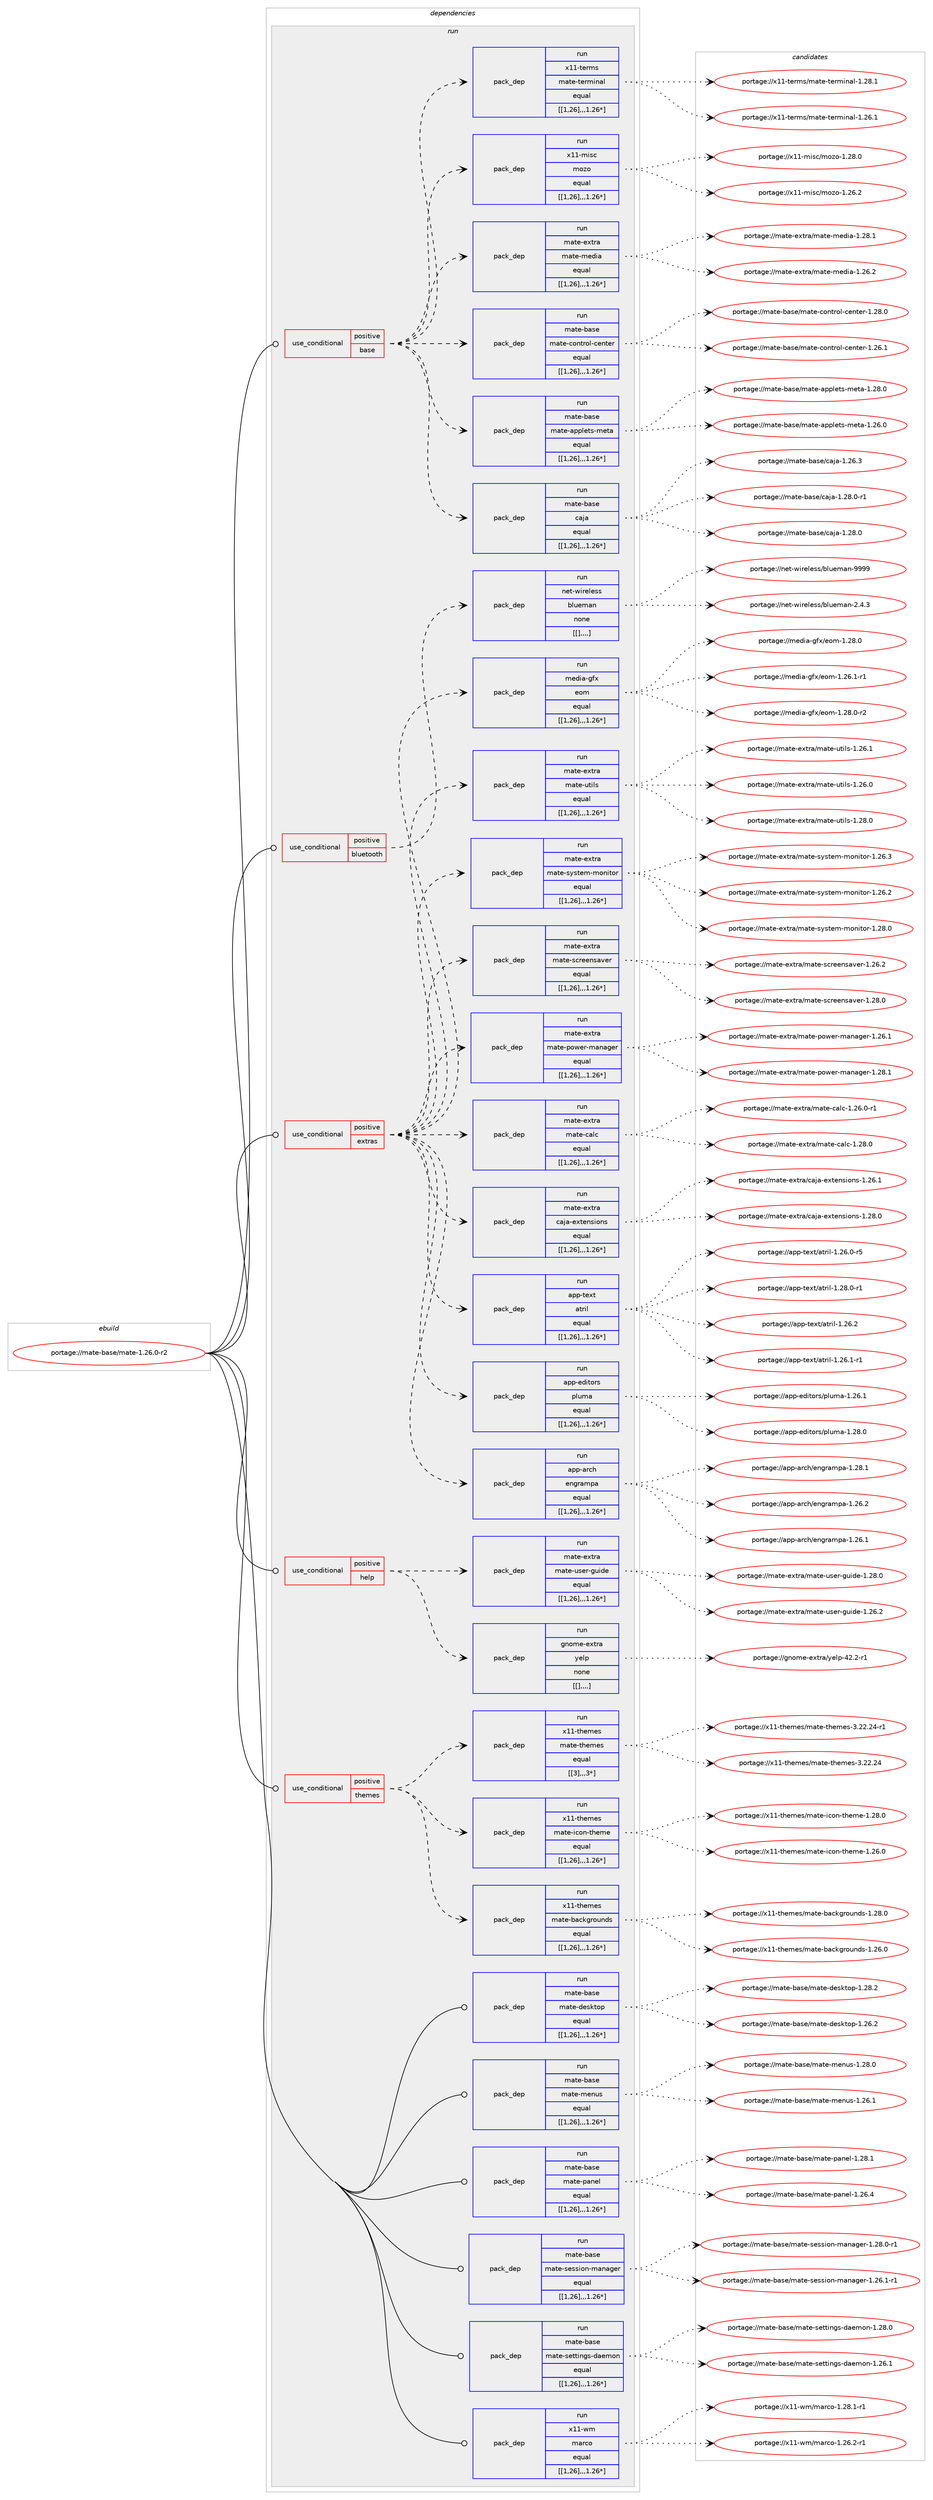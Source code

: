digraph prolog {

# *************
# Graph options
# *************

newrank=true;
concentrate=true;
compound=true;
graph [rankdir=LR,fontname=Helvetica,fontsize=10,ranksep=1.5];#, ranksep=2.5, nodesep=0.2];
edge  [arrowhead=vee];
node  [fontname=Helvetica,fontsize=10];

# **********
# The ebuild
# **********

subgraph cluster_leftcol {
color=gray;
label=<<i>ebuild</i>>;
id [label="portage://mate-base/mate-1.26.0-r2", color=red, width=4, href="../mate-base/mate-1.26.0-r2.svg"];
}

# ****************
# The dependencies
# ****************

subgraph cluster_midcol {
color=gray;
label=<<i>dependencies</i>>;
subgraph cluster_compile {
fillcolor="#eeeeee";
style=filled;
label=<<i>compile</i>>;
}
subgraph cluster_compileandrun {
fillcolor="#eeeeee";
style=filled;
label=<<i>compile and run</i>>;
}
subgraph cluster_run {
fillcolor="#eeeeee";
style=filled;
label=<<i>run</i>>;
subgraph cond73539 {
dependency295769 [label=<<TABLE BORDER="0" CELLBORDER="1" CELLSPACING="0" CELLPADDING="4"><TR><TD ROWSPAN="3" CELLPADDING="10">use_conditional</TD></TR><TR><TD>positive</TD></TR><TR><TD>base</TD></TR></TABLE>>, shape=none, color=red];
subgraph pack219759 {
dependency295770 [label=<<TABLE BORDER="0" CELLBORDER="1" CELLSPACING="0" CELLPADDING="4" WIDTH="220"><TR><TD ROWSPAN="6" CELLPADDING="30">pack_dep</TD></TR><TR><TD WIDTH="110">run</TD></TR><TR><TD>mate-base</TD></TR><TR><TD>caja</TD></TR><TR><TD>equal</TD></TR><TR><TD>[[1,26],,,1.26*]</TD></TR></TABLE>>, shape=none, color=blue];
}
dependency295769:e -> dependency295770:w [weight=20,style="dashed",arrowhead="vee"];
subgraph pack219760 {
dependency295771 [label=<<TABLE BORDER="0" CELLBORDER="1" CELLSPACING="0" CELLPADDING="4" WIDTH="220"><TR><TD ROWSPAN="6" CELLPADDING="30">pack_dep</TD></TR><TR><TD WIDTH="110">run</TD></TR><TR><TD>mate-base</TD></TR><TR><TD>mate-applets-meta</TD></TR><TR><TD>equal</TD></TR><TR><TD>[[1,26],,,1.26*]</TD></TR></TABLE>>, shape=none, color=blue];
}
dependency295769:e -> dependency295771:w [weight=20,style="dashed",arrowhead="vee"];
subgraph pack219761 {
dependency295772 [label=<<TABLE BORDER="0" CELLBORDER="1" CELLSPACING="0" CELLPADDING="4" WIDTH="220"><TR><TD ROWSPAN="6" CELLPADDING="30">pack_dep</TD></TR><TR><TD WIDTH="110">run</TD></TR><TR><TD>mate-base</TD></TR><TR><TD>mate-control-center</TD></TR><TR><TD>equal</TD></TR><TR><TD>[[1,26],,,1.26*]</TD></TR></TABLE>>, shape=none, color=blue];
}
dependency295769:e -> dependency295772:w [weight=20,style="dashed",arrowhead="vee"];
subgraph pack219762 {
dependency295773 [label=<<TABLE BORDER="0" CELLBORDER="1" CELLSPACING="0" CELLPADDING="4" WIDTH="220"><TR><TD ROWSPAN="6" CELLPADDING="30">pack_dep</TD></TR><TR><TD WIDTH="110">run</TD></TR><TR><TD>mate-extra</TD></TR><TR><TD>mate-media</TD></TR><TR><TD>equal</TD></TR><TR><TD>[[1,26],,,1.26*]</TD></TR></TABLE>>, shape=none, color=blue];
}
dependency295769:e -> dependency295773:w [weight=20,style="dashed",arrowhead="vee"];
subgraph pack219763 {
dependency295774 [label=<<TABLE BORDER="0" CELLBORDER="1" CELLSPACING="0" CELLPADDING="4" WIDTH="220"><TR><TD ROWSPAN="6" CELLPADDING="30">pack_dep</TD></TR><TR><TD WIDTH="110">run</TD></TR><TR><TD>x11-misc</TD></TR><TR><TD>mozo</TD></TR><TR><TD>equal</TD></TR><TR><TD>[[1,26],,,1.26*]</TD></TR></TABLE>>, shape=none, color=blue];
}
dependency295769:e -> dependency295774:w [weight=20,style="dashed",arrowhead="vee"];
subgraph pack219764 {
dependency295775 [label=<<TABLE BORDER="0" CELLBORDER="1" CELLSPACING="0" CELLPADDING="4" WIDTH="220"><TR><TD ROWSPAN="6" CELLPADDING="30">pack_dep</TD></TR><TR><TD WIDTH="110">run</TD></TR><TR><TD>x11-terms</TD></TR><TR><TD>mate-terminal</TD></TR><TR><TD>equal</TD></TR><TR><TD>[[1,26],,,1.26*]</TD></TR></TABLE>>, shape=none, color=blue];
}
dependency295769:e -> dependency295775:w [weight=20,style="dashed",arrowhead="vee"];
}
id:e -> dependency295769:w [weight=20,style="solid",arrowhead="odot"];
subgraph cond73540 {
dependency295776 [label=<<TABLE BORDER="0" CELLBORDER="1" CELLSPACING="0" CELLPADDING="4"><TR><TD ROWSPAN="3" CELLPADDING="10">use_conditional</TD></TR><TR><TD>positive</TD></TR><TR><TD>bluetooth</TD></TR></TABLE>>, shape=none, color=red];
subgraph pack219765 {
dependency295777 [label=<<TABLE BORDER="0" CELLBORDER="1" CELLSPACING="0" CELLPADDING="4" WIDTH="220"><TR><TD ROWSPAN="6" CELLPADDING="30">pack_dep</TD></TR><TR><TD WIDTH="110">run</TD></TR><TR><TD>net-wireless</TD></TR><TR><TD>blueman</TD></TR><TR><TD>none</TD></TR><TR><TD>[[],,,,]</TD></TR></TABLE>>, shape=none, color=blue];
}
dependency295776:e -> dependency295777:w [weight=20,style="dashed",arrowhead="vee"];
}
id:e -> dependency295776:w [weight=20,style="solid",arrowhead="odot"];
subgraph cond73541 {
dependency295778 [label=<<TABLE BORDER="0" CELLBORDER="1" CELLSPACING="0" CELLPADDING="4"><TR><TD ROWSPAN="3" CELLPADDING="10">use_conditional</TD></TR><TR><TD>positive</TD></TR><TR><TD>extras</TD></TR></TABLE>>, shape=none, color=red];
subgraph pack219766 {
dependency295779 [label=<<TABLE BORDER="0" CELLBORDER="1" CELLSPACING="0" CELLPADDING="4" WIDTH="220"><TR><TD ROWSPAN="6" CELLPADDING="30">pack_dep</TD></TR><TR><TD WIDTH="110">run</TD></TR><TR><TD>app-arch</TD></TR><TR><TD>engrampa</TD></TR><TR><TD>equal</TD></TR><TR><TD>[[1,26],,,1.26*]</TD></TR></TABLE>>, shape=none, color=blue];
}
dependency295778:e -> dependency295779:w [weight=20,style="dashed",arrowhead="vee"];
subgraph pack219767 {
dependency295780 [label=<<TABLE BORDER="0" CELLBORDER="1" CELLSPACING="0" CELLPADDING="4" WIDTH="220"><TR><TD ROWSPAN="6" CELLPADDING="30">pack_dep</TD></TR><TR><TD WIDTH="110">run</TD></TR><TR><TD>app-editors</TD></TR><TR><TD>pluma</TD></TR><TR><TD>equal</TD></TR><TR><TD>[[1,26],,,1.26*]</TD></TR></TABLE>>, shape=none, color=blue];
}
dependency295778:e -> dependency295780:w [weight=20,style="dashed",arrowhead="vee"];
subgraph pack219768 {
dependency295781 [label=<<TABLE BORDER="0" CELLBORDER="1" CELLSPACING="0" CELLPADDING="4" WIDTH="220"><TR><TD ROWSPAN="6" CELLPADDING="30">pack_dep</TD></TR><TR><TD WIDTH="110">run</TD></TR><TR><TD>app-text</TD></TR><TR><TD>atril</TD></TR><TR><TD>equal</TD></TR><TR><TD>[[1,26],,,1.26*]</TD></TR></TABLE>>, shape=none, color=blue];
}
dependency295778:e -> dependency295781:w [weight=20,style="dashed",arrowhead="vee"];
subgraph pack219769 {
dependency295782 [label=<<TABLE BORDER="0" CELLBORDER="1" CELLSPACING="0" CELLPADDING="4" WIDTH="220"><TR><TD ROWSPAN="6" CELLPADDING="30">pack_dep</TD></TR><TR><TD WIDTH="110">run</TD></TR><TR><TD>mate-extra</TD></TR><TR><TD>caja-extensions</TD></TR><TR><TD>equal</TD></TR><TR><TD>[[1,26],,,1.26*]</TD></TR></TABLE>>, shape=none, color=blue];
}
dependency295778:e -> dependency295782:w [weight=20,style="dashed",arrowhead="vee"];
subgraph pack219770 {
dependency295783 [label=<<TABLE BORDER="0" CELLBORDER="1" CELLSPACING="0" CELLPADDING="4" WIDTH="220"><TR><TD ROWSPAN="6" CELLPADDING="30">pack_dep</TD></TR><TR><TD WIDTH="110">run</TD></TR><TR><TD>mate-extra</TD></TR><TR><TD>mate-calc</TD></TR><TR><TD>equal</TD></TR><TR><TD>[[1,26],,,1.26*]</TD></TR></TABLE>>, shape=none, color=blue];
}
dependency295778:e -> dependency295783:w [weight=20,style="dashed",arrowhead="vee"];
subgraph pack219771 {
dependency295784 [label=<<TABLE BORDER="0" CELLBORDER="1" CELLSPACING="0" CELLPADDING="4" WIDTH="220"><TR><TD ROWSPAN="6" CELLPADDING="30">pack_dep</TD></TR><TR><TD WIDTH="110">run</TD></TR><TR><TD>mate-extra</TD></TR><TR><TD>mate-power-manager</TD></TR><TR><TD>equal</TD></TR><TR><TD>[[1,26],,,1.26*]</TD></TR></TABLE>>, shape=none, color=blue];
}
dependency295778:e -> dependency295784:w [weight=20,style="dashed",arrowhead="vee"];
subgraph pack219772 {
dependency295785 [label=<<TABLE BORDER="0" CELLBORDER="1" CELLSPACING="0" CELLPADDING="4" WIDTH="220"><TR><TD ROWSPAN="6" CELLPADDING="30">pack_dep</TD></TR><TR><TD WIDTH="110">run</TD></TR><TR><TD>mate-extra</TD></TR><TR><TD>mate-screensaver</TD></TR><TR><TD>equal</TD></TR><TR><TD>[[1,26],,,1.26*]</TD></TR></TABLE>>, shape=none, color=blue];
}
dependency295778:e -> dependency295785:w [weight=20,style="dashed",arrowhead="vee"];
subgraph pack219773 {
dependency295786 [label=<<TABLE BORDER="0" CELLBORDER="1" CELLSPACING="0" CELLPADDING="4" WIDTH="220"><TR><TD ROWSPAN="6" CELLPADDING="30">pack_dep</TD></TR><TR><TD WIDTH="110">run</TD></TR><TR><TD>mate-extra</TD></TR><TR><TD>mate-system-monitor</TD></TR><TR><TD>equal</TD></TR><TR><TD>[[1,26],,,1.26*]</TD></TR></TABLE>>, shape=none, color=blue];
}
dependency295778:e -> dependency295786:w [weight=20,style="dashed",arrowhead="vee"];
subgraph pack219774 {
dependency295787 [label=<<TABLE BORDER="0" CELLBORDER="1" CELLSPACING="0" CELLPADDING="4" WIDTH="220"><TR><TD ROWSPAN="6" CELLPADDING="30">pack_dep</TD></TR><TR><TD WIDTH="110">run</TD></TR><TR><TD>mate-extra</TD></TR><TR><TD>mate-utils</TD></TR><TR><TD>equal</TD></TR><TR><TD>[[1,26],,,1.26*]</TD></TR></TABLE>>, shape=none, color=blue];
}
dependency295778:e -> dependency295787:w [weight=20,style="dashed",arrowhead="vee"];
subgraph pack219775 {
dependency295788 [label=<<TABLE BORDER="0" CELLBORDER="1" CELLSPACING="0" CELLPADDING="4" WIDTH="220"><TR><TD ROWSPAN="6" CELLPADDING="30">pack_dep</TD></TR><TR><TD WIDTH="110">run</TD></TR><TR><TD>media-gfx</TD></TR><TR><TD>eom</TD></TR><TR><TD>equal</TD></TR><TR><TD>[[1,26],,,1.26*]</TD></TR></TABLE>>, shape=none, color=blue];
}
dependency295778:e -> dependency295788:w [weight=20,style="dashed",arrowhead="vee"];
}
id:e -> dependency295778:w [weight=20,style="solid",arrowhead="odot"];
subgraph cond73542 {
dependency295789 [label=<<TABLE BORDER="0" CELLBORDER="1" CELLSPACING="0" CELLPADDING="4"><TR><TD ROWSPAN="3" CELLPADDING="10">use_conditional</TD></TR><TR><TD>positive</TD></TR><TR><TD>help</TD></TR></TABLE>>, shape=none, color=red];
subgraph pack219776 {
dependency295790 [label=<<TABLE BORDER="0" CELLBORDER="1" CELLSPACING="0" CELLPADDING="4" WIDTH="220"><TR><TD ROWSPAN="6" CELLPADDING="30">pack_dep</TD></TR><TR><TD WIDTH="110">run</TD></TR><TR><TD>gnome-extra</TD></TR><TR><TD>yelp</TD></TR><TR><TD>none</TD></TR><TR><TD>[[],,,,]</TD></TR></TABLE>>, shape=none, color=blue];
}
dependency295789:e -> dependency295790:w [weight=20,style="dashed",arrowhead="vee"];
subgraph pack219777 {
dependency295791 [label=<<TABLE BORDER="0" CELLBORDER="1" CELLSPACING="0" CELLPADDING="4" WIDTH="220"><TR><TD ROWSPAN="6" CELLPADDING="30">pack_dep</TD></TR><TR><TD WIDTH="110">run</TD></TR><TR><TD>mate-extra</TD></TR><TR><TD>mate-user-guide</TD></TR><TR><TD>equal</TD></TR><TR><TD>[[1,26],,,1.26*]</TD></TR></TABLE>>, shape=none, color=blue];
}
dependency295789:e -> dependency295791:w [weight=20,style="dashed",arrowhead="vee"];
}
id:e -> dependency295789:w [weight=20,style="solid",arrowhead="odot"];
subgraph cond73543 {
dependency295792 [label=<<TABLE BORDER="0" CELLBORDER="1" CELLSPACING="0" CELLPADDING="4"><TR><TD ROWSPAN="3" CELLPADDING="10">use_conditional</TD></TR><TR><TD>positive</TD></TR><TR><TD>themes</TD></TR></TABLE>>, shape=none, color=red];
subgraph pack219778 {
dependency295793 [label=<<TABLE BORDER="0" CELLBORDER="1" CELLSPACING="0" CELLPADDING="4" WIDTH="220"><TR><TD ROWSPAN="6" CELLPADDING="30">pack_dep</TD></TR><TR><TD WIDTH="110">run</TD></TR><TR><TD>x11-themes</TD></TR><TR><TD>mate-backgrounds</TD></TR><TR><TD>equal</TD></TR><TR><TD>[[1,26],,,1.26*]</TD></TR></TABLE>>, shape=none, color=blue];
}
dependency295792:e -> dependency295793:w [weight=20,style="dashed",arrowhead="vee"];
subgraph pack219779 {
dependency295794 [label=<<TABLE BORDER="0" CELLBORDER="1" CELLSPACING="0" CELLPADDING="4" WIDTH="220"><TR><TD ROWSPAN="6" CELLPADDING="30">pack_dep</TD></TR><TR><TD WIDTH="110">run</TD></TR><TR><TD>x11-themes</TD></TR><TR><TD>mate-icon-theme</TD></TR><TR><TD>equal</TD></TR><TR><TD>[[1,26],,,1.26*]</TD></TR></TABLE>>, shape=none, color=blue];
}
dependency295792:e -> dependency295794:w [weight=20,style="dashed",arrowhead="vee"];
subgraph pack219780 {
dependency295795 [label=<<TABLE BORDER="0" CELLBORDER="1" CELLSPACING="0" CELLPADDING="4" WIDTH="220"><TR><TD ROWSPAN="6" CELLPADDING="30">pack_dep</TD></TR><TR><TD WIDTH="110">run</TD></TR><TR><TD>x11-themes</TD></TR><TR><TD>mate-themes</TD></TR><TR><TD>equal</TD></TR><TR><TD>[[3],,,3*]</TD></TR></TABLE>>, shape=none, color=blue];
}
dependency295792:e -> dependency295795:w [weight=20,style="dashed",arrowhead="vee"];
}
id:e -> dependency295792:w [weight=20,style="solid",arrowhead="odot"];
subgraph pack219781 {
dependency295796 [label=<<TABLE BORDER="0" CELLBORDER="1" CELLSPACING="0" CELLPADDING="4" WIDTH="220"><TR><TD ROWSPAN="6" CELLPADDING="30">pack_dep</TD></TR><TR><TD WIDTH="110">run</TD></TR><TR><TD>mate-base</TD></TR><TR><TD>mate-desktop</TD></TR><TR><TD>equal</TD></TR><TR><TD>[[1,26],,,1.26*]</TD></TR></TABLE>>, shape=none, color=blue];
}
id:e -> dependency295796:w [weight=20,style="solid",arrowhead="odot"];
subgraph pack219782 {
dependency295797 [label=<<TABLE BORDER="0" CELLBORDER="1" CELLSPACING="0" CELLPADDING="4" WIDTH="220"><TR><TD ROWSPAN="6" CELLPADDING="30">pack_dep</TD></TR><TR><TD WIDTH="110">run</TD></TR><TR><TD>mate-base</TD></TR><TR><TD>mate-menus</TD></TR><TR><TD>equal</TD></TR><TR><TD>[[1,26],,,1.26*]</TD></TR></TABLE>>, shape=none, color=blue];
}
id:e -> dependency295797:w [weight=20,style="solid",arrowhead="odot"];
subgraph pack219783 {
dependency295798 [label=<<TABLE BORDER="0" CELLBORDER="1" CELLSPACING="0" CELLPADDING="4" WIDTH="220"><TR><TD ROWSPAN="6" CELLPADDING="30">pack_dep</TD></TR><TR><TD WIDTH="110">run</TD></TR><TR><TD>mate-base</TD></TR><TR><TD>mate-panel</TD></TR><TR><TD>equal</TD></TR><TR><TD>[[1,26],,,1.26*]</TD></TR></TABLE>>, shape=none, color=blue];
}
id:e -> dependency295798:w [weight=20,style="solid",arrowhead="odot"];
subgraph pack219784 {
dependency295799 [label=<<TABLE BORDER="0" CELLBORDER="1" CELLSPACING="0" CELLPADDING="4" WIDTH="220"><TR><TD ROWSPAN="6" CELLPADDING="30">pack_dep</TD></TR><TR><TD WIDTH="110">run</TD></TR><TR><TD>mate-base</TD></TR><TR><TD>mate-session-manager</TD></TR><TR><TD>equal</TD></TR><TR><TD>[[1,26],,,1.26*]</TD></TR></TABLE>>, shape=none, color=blue];
}
id:e -> dependency295799:w [weight=20,style="solid",arrowhead="odot"];
subgraph pack219785 {
dependency295800 [label=<<TABLE BORDER="0" CELLBORDER="1" CELLSPACING="0" CELLPADDING="4" WIDTH="220"><TR><TD ROWSPAN="6" CELLPADDING="30">pack_dep</TD></TR><TR><TD WIDTH="110">run</TD></TR><TR><TD>mate-base</TD></TR><TR><TD>mate-settings-daemon</TD></TR><TR><TD>equal</TD></TR><TR><TD>[[1,26],,,1.26*]</TD></TR></TABLE>>, shape=none, color=blue];
}
id:e -> dependency295800:w [weight=20,style="solid",arrowhead="odot"];
subgraph pack219786 {
dependency295801 [label=<<TABLE BORDER="0" CELLBORDER="1" CELLSPACING="0" CELLPADDING="4" WIDTH="220"><TR><TD ROWSPAN="6" CELLPADDING="30">pack_dep</TD></TR><TR><TD WIDTH="110">run</TD></TR><TR><TD>x11-wm</TD></TR><TR><TD>marco</TD></TR><TR><TD>equal</TD></TR><TR><TD>[[1,26],,,1.26*]</TD></TR></TABLE>>, shape=none, color=blue];
}
id:e -> dependency295801:w [weight=20,style="solid",arrowhead="odot"];
}
}

# **************
# The candidates
# **************

subgraph cluster_choices {
rank=same;
color=gray;
label=<<i>candidates</i>>;

subgraph choice219759 {
color=black;
nodesep=1;
choice1099711610145989711510147999710697454946505646484511449 [label="portage://mate-base/caja-1.28.0-r1", color=red, width=4,href="../mate-base/caja-1.28.0-r1.svg"];
choice109971161014598971151014799971069745494650564648 [label="portage://mate-base/caja-1.28.0", color=red, width=4,href="../mate-base/caja-1.28.0.svg"];
choice109971161014598971151014799971069745494650544651 [label="portage://mate-base/caja-1.26.3", color=red, width=4,href="../mate-base/caja-1.26.3.svg"];
dependency295770:e -> choice1099711610145989711510147999710697454946505646484511449:w [style=dotted,weight="100"];
dependency295770:e -> choice109971161014598971151014799971069745494650564648:w [style=dotted,weight="100"];
dependency295770:e -> choice109971161014598971151014799971069745494650544651:w [style=dotted,weight="100"];
}
subgraph choice219760 {
color=black;
nodesep=1;
choice1099711610145989711510147109971161014597112112108101116115451091011169745494650564648 [label="portage://mate-base/mate-applets-meta-1.28.0", color=red, width=4,href="../mate-base/mate-applets-meta-1.28.0.svg"];
choice1099711610145989711510147109971161014597112112108101116115451091011169745494650544648 [label="portage://mate-base/mate-applets-meta-1.26.0", color=red, width=4,href="../mate-base/mate-applets-meta-1.26.0.svg"];
dependency295771:e -> choice1099711610145989711510147109971161014597112112108101116115451091011169745494650564648:w [style=dotted,weight="100"];
dependency295771:e -> choice1099711610145989711510147109971161014597112112108101116115451091011169745494650544648:w [style=dotted,weight="100"];
}
subgraph choice219761 {
color=black;
nodesep=1;
choice1099711610145989711510147109971161014599111110116114111108459910111011610111445494650564648 [label="portage://mate-base/mate-control-center-1.28.0", color=red, width=4,href="../mate-base/mate-control-center-1.28.0.svg"];
choice1099711610145989711510147109971161014599111110116114111108459910111011610111445494650544649 [label="portage://mate-base/mate-control-center-1.26.1", color=red, width=4,href="../mate-base/mate-control-center-1.26.1.svg"];
dependency295772:e -> choice1099711610145989711510147109971161014599111110116114111108459910111011610111445494650564648:w [style=dotted,weight="100"];
dependency295772:e -> choice1099711610145989711510147109971161014599111110116114111108459910111011610111445494650544649:w [style=dotted,weight="100"];
}
subgraph choice219762 {
color=black;
nodesep=1;
choice1099711610145101120116114974710997116101451091011001059745494650564649 [label="portage://mate-extra/mate-media-1.28.1", color=red, width=4,href="../mate-extra/mate-media-1.28.1.svg"];
choice1099711610145101120116114974710997116101451091011001059745494650544650 [label="portage://mate-extra/mate-media-1.26.2", color=red, width=4,href="../mate-extra/mate-media-1.26.2.svg"];
dependency295773:e -> choice1099711610145101120116114974710997116101451091011001059745494650564649:w [style=dotted,weight="100"];
dependency295773:e -> choice1099711610145101120116114974710997116101451091011001059745494650544650:w [style=dotted,weight="100"];
}
subgraph choice219763 {
color=black;
nodesep=1;
choice120494945109105115994710911112211145494650564648 [label="portage://x11-misc/mozo-1.28.0", color=red, width=4,href="../x11-misc/mozo-1.28.0.svg"];
choice120494945109105115994710911112211145494650544650 [label="portage://x11-misc/mozo-1.26.2", color=red, width=4,href="../x11-misc/mozo-1.26.2.svg"];
dependency295774:e -> choice120494945109105115994710911112211145494650564648:w [style=dotted,weight="100"];
dependency295774:e -> choice120494945109105115994710911112211145494650544650:w [style=dotted,weight="100"];
}
subgraph choice219764 {
color=black;
nodesep=1;
choice1204949451161011141091154710997116101451161011141091051109710845494650564649 [label="portage://x11-terms/mate-terminal-1.28.1", color=red, width=4,href="../x11-terms/mate-terminal-1.28.1.svg"];
choice1204949451161011141091154710997116101451161011141091051109710845494650544649 [label="portage://x11-terms/mate-terminal-1.26.1", color=red, width=4,href="../x11-terms/mate-terminal-1.26.1.svg"];
dependency295775:e -> choice1204949451161011141091154710997116101451161011141091051109710845494650564649:w [style=dotted,weight="100"];
dependency295775:e -> choice1204949451161011141091154710997116101451161011141091051109710845494650544649:w [style=dotted,weight="100"];
}
subgraph choice219765 {
color=black;
nodesep=1;
choice110101116451191051141011081011151154798108117101109971104557575757 [label="portage://net-wireless/blueman-9999", color=red, width=4,href="../net-wireless/blueman-9999.svg"];
choice11010111645119105114101108101115115479810811710110997110455046524651 [label="portage://net-wireless/blueman-2.4.3", color=red, width=4,href="../net-wireless/blueman-2.4.3.svg"];
dependency295777:e -> choice110101116451191051141011081011151154798108117101109971104557575757:w [style=dotted,weight="100"];
dependency295777:e -> choice11010111645119105114101108101115115479810811710110997110455046524651:w [style=dotted,weight="100"];
}
subgraph choice219766 {
color=black;
nodesep=1;
choice9711211245971149910447101110103114971091129745494650564649 [label="portage://app-arch/engrampa-1.28.1", color=red, width=4,href="../app-arch/engrampa-1.28.1.svg"];
choice9711211245971149910447101110103114971091129745494650544650 [label="portage://app-arch/engrampa-1.26.2", color=red, width=4,href="../app-arch/engrampa-1.26.2.svg"];
choice9711211245971149910447101110103114971091129745494650544649 [label="portage://app-arch/engrampa-1.26.1", color=red, width=4,href="../app-arch/engrampa-1.26.1.svg"];
dependency295779:e -> choice9711211245971149910447101110103114971091129745494650564649:w [style=dotted,weight="100"];
dependency295779:e -> choice9711211245971149910447101110103114971091129745494650544650:w [style=dotted,weight="100"];
dependency295779:e -> choice9711211245971149910447101110103114971091129745494650544649:w [style=dotted,weight="100"];
}
subgraph choice219767 {
color=black;
nodesep=1;
choice9711211245101100105116111114115471121081171099745494650564648 [label="portage://app-editors/pluma-1.28.0", color=red, width=4,href="../app-editors/pluma-1.28.0.svg"];
choice9711211245101100105116111114115471121081171099745494650544649 [label="portage://app-editors/pluma-1.26.1", color=red, width=4,href="../app-editors/pluma-1.26.1.svg"];
dependency295780:e -> choice9711211245101100105116111114115471121081171099745494650564648:w [style=dotted,weight="100"];
dependency295780:e -> choice9711211245101100105116111114115471121081171099745494650544649:w [style=dotted,weight="100"];
}
subgraph choice219768 {
color=black;
nodesep=1;
choice97112112451161011201164797116114105108454946505646484511449 [label="portage://app-text/atril-1.28.0-r1", color=red, width=4,href="../app-text/atril-1.28.0-r1.svg"];
choice9711211245116101120116479711611410510845494650544650 [label="portage://app-text/atril-1.26.2", color=red, width=4,href="../app-text/atril-1.26.2.svg"];
choice97112112451161011201164797116114105108454946505446494511449 [label="portage://app-text/atril-1.26.1-r1", color=red, width=4,href="../app-text/atril-1.26.1-r1.svg"];
choice97112112451161011201164797116114105108454946505446484511453 [label="portage://app-text/atril-1.26.0-r5", color=red, width=4,href="../app-text/atril-1.26.0-r5.svg"];
dependency295781:e -> choice97112112451161011201164797116114105108454946505646484511449:w [style=dotted,weight="100"];
dependency295781:e -> choice9711211245116101120116479711611410510845494650544650:w [style=dotted,weight="100"];
dependency295781:e -> choice97112112451161011201164797116114105108454946505446494511449:w [style=dotted,weight="100"];
dependency295781:e -> choice97112112451161011201164797116114105108454946505446484511453:w [style=dotted,weight="100"];
}
subgraph choice219769 {
color=black;
nodesep=1;
choice109971161014510112011611497479997106974510112011610111011510511111011545494650564648 [label="portage://mate-extra/caja-extensions-1.28.0", color=red, width=4,href="../mate-extra/caja-extensions-1.28.0.svg"];
choice109971161014510112011611497479997106974510112011610111011510511111011545494650544649 [label="portage://mate-extra/caja-extensions-1.26.1", color=red, width=4,href="../mate-extra/caja-extensions-1.26.1.svg"];
dependency295782:e -> choice109971161014510112011611497479997106974510112011610111011510511111011545494650564648:w [style=dotted,weight="100"];
dependency295782:e -> choice109971161014510112011611497479997106974510112011610111011510511111011545494650544649:w [style=dotted,weight="100"];
}
subgraph choice219770 {
color=black;
nodesep=1;
choice10997116101451011201161149747109971161014599971089945494650564648 [label="portage://mate-extra/mate-calc-1.28.0", color=red, width=4,href="../mate-extra/mate-calc-1.28.0.svg"];
choice109971161014510112011611497471099711610145999710899454946505446484511449 [label="portage://mate-extra/mate-calc-1.26.0-r1", color=red, width=4,href="../mate-extra/mate-calc-1.26.0-r1.svg"];
dependency295783:e -> choice10997116101451011201161149747109971161014599971089945494650564648:w [style=dotted,weight="100"];
dependency295783:e -> choice109971161014510112011611497471099711610145999710899454946505446484511449:w [style=dotted,weight="100"];
}
subgraph choice219771 {
color=black;
nodesep=1;
choice10997116101451011201161149747109971161014511211111910111445109971109710310111445494650564649 [label="portage://mate-extra/mate-power-manager-1.28.1", color=red, width=4,href="../mate-extra/mate-power-manager-1.28.1.svg"];
choice10997116101451011201161149747109971161014511211111910111445109971109710310111445494650544649 [label="portage://mate-extra/mate-power-manager-1.26.1", color=red, width=4,href="../mate-extra/mate-power-manager-1.26.1.svg"];
dependency295784:e -> choice10997116101451011201161149747109971161014511211111910111445109971109710310111445494650564649:w [style=dotted,weight="100"];
dependency295784:e -> choice10997116101451011201161149747109971161014511211111910111445109971109710310111445494650544649:w [style=dotted,weight="100"];
}
subgraph choice219772 {
color=black;
nodesep=1;
choice109971161014510112011611497471099711610145115991141011011101159711810111445494650564648 [label="portage://mate-extra/mate-screensaver-1.28.0", color=red, width=4,href="../mate-extra/mate-screensaver-1.28.0.svg"];
choice109971161014510112011611497471099711610145115991141011011101159711810111445494650544650 [label="portage://mate-extra/mate-screensaver-1.26.2", color=red, width=4,href="../mate-extra/mate-screensaver-1.26.2.svg"];
dependency295785:e -> choice109971161014510112011611497471099711610145115991141011011101159711810111445494650564648:w [style=dotted,weight="100"];
dependency295785:e -> choice109971161014510112011611497471099711610145115991141011011101159711810111445494650544650:w [style=dotted,weight="100"];
}
subgraph choice219773 {
color=black;
nodesep=1;
choice1099711610145101120116114974710997116101451151211151161011094510911111010511611111445494650564648 [label="portage://mate-extra/mate-system-monitor-1.28.0", color=red, width=4,href="../mate-extra/mate-system-monitor-1.28.0.svg"];
choice1099711610145101120116114974710997116101451151211151161011094510911111010511611111445494650544651 [label="portage://mate-extra/mate-system-monitor-1.26.3", color=red, width=4,href="../mate-extra/mate-system-monitor-1.26.3.svg"];
choice1099711610145101120116114974710997116101451151211151161011094510911111010511611111445494650544650 [label="portage://mate-extra/mate-system-monitor-1.26.2", color=red, width=4,href="../mate-extra/mate-system-monitor-1.26.2.svg"];
dependency295786:e -> choice1099711610145101120116114974710997116101451151211151161011094510911111010511611111445494650564648:w [style=dotted,weight="100"];
dependency295786:e -> choice1099711610145101120116114974710997116101451151211151161011094510911111010511611111445494650544651:w [style=dotted,weight="100"];
dependency295786:e -> choice1099711610145101120116114974710997116101451151211151161011094510911111010511611111445494650544650:w [style=dotted,weight="100"];
}
subgraph choice219774 {
color=black;
nodesep=1;
choice10997116101451011201161149747109971161014511711610510811545494650564648 [label="portage://mate-extra/mate-utils-1.28.0", color=red, width=4,href="../mate-extra/mate-utils-1.28.0.svg"];
choice10997116101451011201161149747109971161014511711610510811545494650544649 [label="portage://mate-extra/mate-utils-1.26.1", color=red, width=4,href="../mate-extra/mate-utils-1.26.1.svg"];
choice10997116101451011201161149747109971161014511711610510811545494650544648 [label="portage://mate-extra/mate-utils-1.26.0", color=red, width=4,href="../mate-extra/mate-utils-1.26.0.svg"];
dependency295787:e -> choice10997116101451011201161149747109971161014511711610510811545494650564648:w [style=dotted,weight="100"];
dependency295787:e -> choice10997116101451011201161149747109971161014511711610510811545494650544649:w [style=dotted,weight="100"];
dependency295787:e -> choice10997116101451011201161149747109971161014511711610510811545494650544648:w [style=dotted,weight="100"];
}
subgraph choice219775 {
color=black;
nodesep=1;
choice109101100105974510310212047101111109454946505646484511450 [label="portage://media-gfx/eom-1.28.0-r2", color=red, width=4,href="../media-gfx/eom-1.28.0-r2.svg"];
choice10910110010597451031021204710111110945494650564648 [label="portage://media-gfx/eom-1.28.0", color=red, width=4,href="../media-gfx/eom-1.28.0.svg"];
choice109101100105974510310212047101111109454946505446494511449 [label="portage://media-gfx/eom-1.26.1-r1", color=red, width=4,href="../media-gfx/eom-1.26.1-r1.svg"];
dependency295788:e -> choice109101100105974510310212047101111109454946505646484511450:w [style=dotted,weight="100"];
dependency295788:e -> choice10910110010597451031021204710111110945494650564648:w [style=dotted,weight="100"];
dependency295788:e -> choice109101100105974510310212047101111109454946505446494511449:w [style=dotted,weight="100"];
}
subgraph choice219776 {
color=black;
nodesep=1;
choice10311011110910145101120116114974712110110811245525046504511449 [label="portage://gnome-extra/yelp-42.2-r1", color=red, width=4,href="../gnome-extra/yelp-42.2-r1.svg"];
dependency295790:e -> choice10311011110910145101120116114974712110110811245525046504511449:w [style=dotted,weight="100"];
}
subgraph choice219777 {
color=black;
nodesep=1;
choice1099711610145101120116114974710997116101451171151011144510311710510010145494650564648 [label="portage://mate-extra/mate-user-guide-1.28.0", color=red, width=4,href="../mate-extra/mate-user-guide-1.28.0.svg"];
choice1099711610145101120116114974710997116101451171151011144510311710510010145494650544650 [label="portage://mate-extra/mate-user-guide-1.26.2", color=red, width=4,href="../mate-extra/mate-user-guide-1.26.2.svg"];
dependency295791:e -> choice1099711610145101120116114974710997116101451171151011144510311710510010145494650564648:w [style=dotted,weight="100"];
dependency295791:e -> choice1099711610145101120116114974710997116101451171151011144510311710510010145494650544650:w [style=dotted,weight="100"];
}
subgraph choice219778 {
color=black;
nodesep=1;
choice12049494511610410110910111547109971161014598979910710311411111711010011545494650564648 [label="portage://x11-themes/mate-backgrounds-1.28.0", color=red, width=4,href="../x11-themes/mate-backgrounds-1.28.0.svg"];
choice12049494511610410110910111547109971161014598979910710311411111711010011545494650544648 [label="portage://x11-themes/mate-backgrounds-1.26.0", color=red, width=4,href="../x11-themes/mate-backgrounds-1.26.0.svg"];
dependency295793:e -> choice12049494511610410110910111547109971161014598979910710311411111711010011545494650564648:w [style=dotted,weight="100"];
dependency295793:e -> choice12049494511610410110910111547109971161014598979910710311411111711010011545494650544648:w [style=dotted,weight="100"];
}
subgraph choice219779 {
color=black;
nodesep=1;
choice120494945116104101109101115471099711610145105991111104511610410110910145494650564648 [label="portage://x11-themes/mate-icon-theme-1.28.0", color=red, width=4,href="../x11-themes/mate-icon-theme-1.28.0.svg"];
choice120494945116104101109101115471099711610145105991111104511610410110910145494650544648 [label="portage://x11-themes/mate-icon-theme-1.26.0", color=red, width=4,href="../x11-themes/mate-icon-theme-1.26.0.svg"];
dependency295794:e -> choice120494945116104101109101115471099711610145105991111104511610410110910145494650564648:w [style=dotted,weight="100"];
dependency295794:e -> choice120494945116104101109101115471099711610145105991111104511610410110910145494650544648:w [style=dotted,weight="100"];
}
subgraph choice219780 {
color=black;
nodesep=1;
choice12049494511610410110910111547109971161014511610410110910111545514650504650524511449 [label="portage://x11-themes/mate-themes-3.22.24-r1", color=red, width=4,href="../x11-themes/mate-themes-3.22.24-r1.svg"];
choice1204949451161041011091011154710997116101451161041011091011154551465050465052 [label="portage://x11-themes/mate-themes-3.22.24", color=red, width=4,href="../x11-themes/mate-themes-3.22.24.svg"];
dependency295795:e -> choice12049494511610410110910111547109971161014511610410110910111545514650504650524511449:w [style=dotted,weight="100"];
dependency295795:e -> choice1204949451161041011091011154710997116101451161041011091011154551465050465052:w [style=dotted,weight="100"];
}
subgraph choice219781 {
color=black;
nodesep=1;
choice1099711610145989711510147109971161014510010111510711611111245494650564650 [label="portage://mate-base/mate-desktop-1.28.2", color=red, width=4,href="../mate-base/mate-desktop-1.28.2.svg"];
choice1099711610145989711510147109971161014510010111510711611111245494650544650 [label="portage://mate-base/mate-desktop-1.26.2", color=red, width=4,href="../mate-base/mate-desktop-1.26.2.svg"];
dependency295796:e -> choice1099711610145989711510147109971161014510010111510711611111245494650564650:w [style=dotted,weight="100"];
dependency295796:e -> choice1099711610145989711510147109971161014510010111510711611111245494650544650:w [style=dotted,weight="100"];
}
subgraph choice219782 {
color=black;
nodesep=1;
choice1099711610145989711510147109971161014510910111011711545494650564648 [label="portage://mate-base/mate-menus-1.28.0", color=red, width=4,href="../mate-base/mate-menus-1.28.0.svg"];
choice1099711610145989711510147109971161014510910111011711545494650544649 [label="portage://mate-base/mate-menus-1.26.1", color=red, width=4,href="../mate-base/mate-menus-1.26.1.svg"];
dependency295797:e -> choice1099711610145989711510147109971161014510910111011711545494650564648:w [style=dotted,weight="100"];
dependency295797:e -> choice1099711610145989711510147109971161014510910111011711545494650544649:w [style=dotted,weight="100"];
}
subgraph choice219783 {
color=black;
nodesep=1;
choice109971161014598971151014710997116101451129711010110845494650564649 [label="portage://mate-base/mate-panel-1.28.1", color=red, width=4,href="../mate-base/mate-panel-1.28.1.svg"];
choice109971161014598971151014710997116101451129711010110845494650544652 [label="portage://mate-base/mate-panel-1.26.4", color=red, width=4,href="../mate-base/mate-panel-1.26.4.svg"];
dependency295798:e -> choice109971161014598971151014710997116101451129711010110845494650564649:w [style=dotted,weight="100"];
dependency295798:e -> choice109971161014598971151014710997116101451129711010110845494650544652:w [style=dotted,weight="100"];
}
subgraph choice219784 {
color=black;
nodesep=1;
choice10997116101459897115101471099711610145115101115115105111110451099711097103101114454946505646484511449 [label="portage://mate-base/mate-session-manager-1.28.0-r1", color=red, width=4,href="../mate-base/mate-session-manager-1.28.0-r1.svg"];
choice10997116101459897115101471099711610145115101115115105111110451099711097103101114454946505446494511449 [label="portage://mate-base/mate-session-manager-1.26.1-r1", color=red, width=4,href="../mate-base/mate-session-manager-1.26.1-r1.svg"];
dependency295799:e -> choice10997116101459897115101471099711610145115101115115105111110451099711097103101114454946505646484511449:w [style=dotted,weight="100"];
dependency295799:e -> choice10997116101459897115101471099711610145115101115115105111110451099711097103101114454946505446494511449:w [style=dotted,weight="100"];
}
subgraph choice219785 {
color=black;
nodesep=1;
choice10997116101459897115101471099711610145115101116116105110103115451009710110911111045494650564648 [label="portage://mate-base/mate-settings-daemon-1.28.0", color=red, width=4,href="../mate-base/mate-settings-daemon-1.28.0.svg"];
choice10997116101459897115101471099711610145115101116116105110103115451009710110911111045494650544649 [label="portage://mate-base/mate-settings-daemon-1.26.1", color=red, width=4,href="../mate-base/mate-settings-daemon-1.26.1.svg"];
dependency295800:e -> choice10997116101459897115101471099711610145115101116116105110103115451009710110911111045494650564648:w [style=dotted,weight="100"];
dependency295800:e -> choice10997116101459897115101471099711610145115101116116105110103115451009710110911111045494650544649:w [style=dotted,weight="100"];
}
subgraph choice219786 {
color=black;
nodesep=1;
choice120494945119109471099711499111454946505646494511449 [label="portage://x11-wm/marco-1.28.1-r1", color=red, width=4,href="../x11-wm/marco-1.28.1-r1.svg"];
choice120494945119109471099711499111454946505446504511449 [label="portage://x11-wm/marco-1.26.2-r1", color=red, width=4,href="../x11-wm/marco-1.26.2-r1.svg"];
dependency295801:e -> choice120494945119109471099711499111454946505646494511449:w [style=dotted,weight="100"];
dependency295801:e -> choice120494945119109471099711499111454946505446504511449:w [style=dotted,weight="100"];
}
}

}
